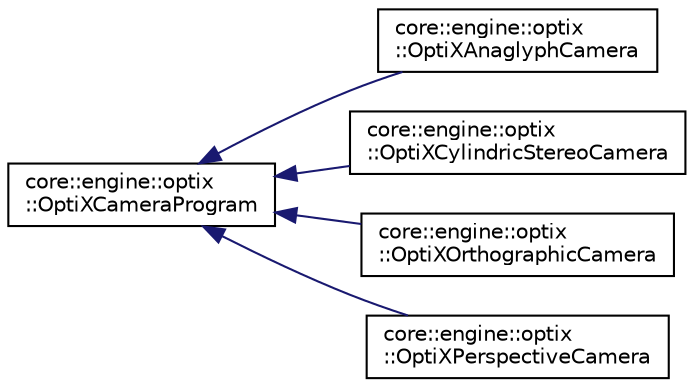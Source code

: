 digraph "Graphical Class Hierarchy"
{
 // LATEX_PDF_SIZE
  edge [fontname="Helvetica",fontsize="10",labelfontname="Helvetica",labelfontsize="10"];
  node [fontname="Helvetica",fontsize="10",shape=record];
  rankdir="LR";
  Node0 [label="core::engine::optix\l::OptiXCameraProgram",height=0.2,width=0.4,color="black", fillcolor="white", style="filled",URL="$d8/d9f/classcore_1_1engine_1_1optix_1_1OptiXCameraProgram.html",tooltip="The OptiXCameraProgram class is an abstract class that provides the required programs for launching r..."];
  Node0 -> Node1 [dir="back",color="midnightblue",fontsize="10",style="solid",fontname="Helvetica"];
  Node1 [label="core::engine::optix\l::OptiXAnaglyphCamera",height=0.2,width=0.4,color="black", fillcolor="white", style="filled",URL="$da/da3/classcore_1_1engine_1_1optix_1_1OptiXAnaglyphCamera.html",tooltip=" "];
  Node0 -> Node2 [dir="back",color="midnightblue",fontsize="10",style="solid",fontname="Helvetica"];
  Node2 [label="core::engine::optix\l::OptiXCylindricStereoCamera",height=0.2,width=0.4,color="black", fillcolor="white", style="filled",URL="$d4/d0d/classcore_1_1engine_1_1optix_1_1OptiXCylindricStereoCamera.html",tooltip=" "];
  Node0 -> Node3 [dir="back",color="midnightblue",fontsize="10",style="solid",fontname="Helvetica"];
  Node3 [label="core::engine::optix\l::OptiXOrthographicCamera",height=0.2,width=0.4,color="black", fillcolor="white", style="filled",URL="$d9/db6/classcore_1_1engine_1_1optix_1_1OptiXOrthographicCamera.html",tooltip=" "];
  Node0 -> Node4 [dir="back",color="midnightblue",fontsize="10",style="solid",fontname="Helvetica"];
  Node4 [label="core::engine::optix\l::OptiXPerspectiveCamera",height=0.2,width=0.4,color="black", fillcolor="white", style="filled",URL="$de/d3a/classcore_1_1engine_1_1optix_1_1OptiXPerspectiveCamera.html",tooltip=" "];
}
